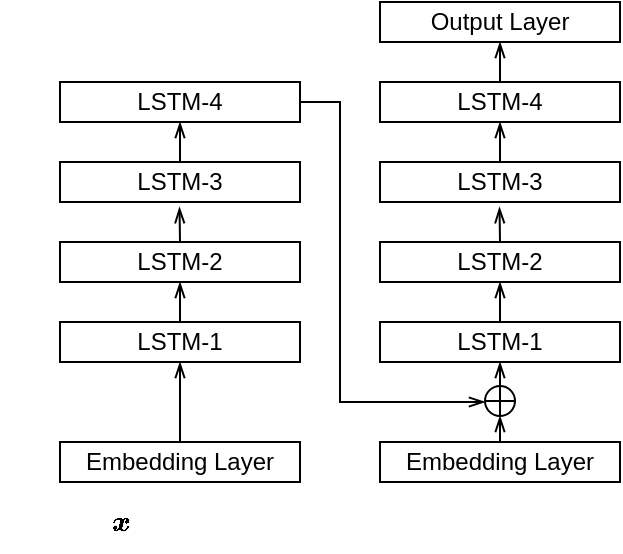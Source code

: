 <mxfile version="20.8.5" type="github">
  <diagram id="RZw11U9Z0QufpU0lCv-w" name="Page-1">
    <mxGraphModel dx="516" dy="350" grid="1" gridSize="10" guides="1" tooltips="1" connect="1" arrows="1" fold="1" page="1" pageScale="1" pageWidth="850" pageHeight="1100" math="1" shadow="0">
      <root>
        <mxCell id="0" />
        <mxCell id="1" parent="0" />
        <mxCell id="n8CdIjWMTedt_Ckutx07-6" style="edgeStyle=orthogonalEdgeStyle;rounded=0;orthogonalLoop=1;jettySize=auto;html=1;exitX=0.5;exitY=0;exitDx=0;exitDy=0;entryX=0.5;entryY=1;entryDx=0;entryDy=0;endArrow=openThin;endFill=0;" edge="1" parent="1" source="n8CdIjWMTedt_Ckutx07-1" target="n8CdIjWMTedt_Ckutx07-2">
          <mxGeometry relative="1" as="geometry" />
        </mxCell>
        <mxCell id="n8CdIjWMTedt_Ckutx07-1" value="Embedding Layer" style="rounded=0;whiteSpace=wrap;html=1;" vertex="1" parent="1">
          <mxGeometry x="360" y="380" width="120" height="20" as="geometry" />
        </mxCell>
        <mxCell id="n8CdIjWMTedt_Ckutx07-7" style="edgeStyle=orthogonalEdgeStyle;rounded=0;orthogonalLoop=1;jettySize=auto;html=1;exitX=0.5;exitY=0;exitDx=0;exitDy=0;entryX=0.5;entryY=1;entryDx=0;entryDy=0;endArrow=openThin;endFill=0;" edge="1" parent="1" source="n8CdIjWMTedt_Ckutx07-2" target="n8CdIjWMTedt_Ckutx07-3">
          <mxGeometry relative="1" as="geometry" />
        </mxCell>
        <mxCell id="n8CdIjWMTedt_Ckutx07-2" value="LSTM-1" style="rounded=0;whiteSpace=wrap;html=1;" vertex="1" parent="1">
          <mxGeometry x="360" y="320" width="120" height="20" as="geometry" />
        </mxCell>
        <mxCell id="n8CdIjWMTedt_Ckutx07-8" style="edgeStyle=orthogonalEdgeStyle;rounded=0;orthogonalLoop=1;jettySize=auto;html=1;exitX=0.5;exitY=0;exitDx=0;exitDy=0;entryX=0.498;entryY=1.13;entryDx=0;entryDy=0;entryPerimeter=0;endArrow=openThin;endFill=0;" edge="1" parent="1" source="n8CdIjWMTedt_Ckutx07-3" target="n8CdIjWMTedt_Ckutx07-4">
          <mxGeometry relative="1" as="geometry" />
        </mxCell>
        <mxCell id="n8CdIjWMTedt_Ckutx07-3" value="LSTM-2" style="rounded=0;whiteSpace=wrap;html=1;" vertex="1" parent="1">
          <mxGeometry x="360" y="280" width="120" height="20" as="geometry" />
        </mxCell>
        <mxCell id="n8CdIjWMTedt_Ckutx07-9" style="edgeStyle=orthogonalEdgeStyle;rounded=0;orthogonalLoop=1;jettySize=auto;html=1;exitX=0.5;exitY=0;exitDx=0;exitDy=0;entryX=0.5;entryY=1;entryDx=0;entryDy=0;endArrow=openThin;endFill=0;" edge="1" parent="1" source="n8CdIjWMTedt_Ckutx07-4" target="n8CdIjWMTedt_Ckutx07-5">
          <mxGeometry relative="1" as="geometry" />
        </mxCell>
        <mxCell id="n8CdIjWMTedt_Ckutx07-4" value="LSTM-3" style="rounded=0;whiteSpace=wrap;html=1;" vertex="1" parent="1">
          <mxGeometry x="360" y="240" width="120" height="20" as="geometry" />
        </mxCell>
        <mxCell id="n8CdIjWMTedt_Ckutx07-22" style="edgeStyle=orthogonalEdgeStyle;rounded=0;orthogonalLoop=1;jettySize=auto;html=1;exitX=1;exitY=0.5;exitDx=0;exitDy=0;entryX=0;entryY=1;entryDx=0;entryDy=0;endArrow=openThin;endFill=0;" edge="1" parent="1" source="n8CdIjWMTedt_Ckutx07-5" target="n8CdIjWMTedt_Ckutx07-19">
          <mxGeometry relative="1" as="geometry">
            <Array as="points">
              <mxPoint x="500" y="210" />
              <mxPoint x="500" y="360" />
              <mxPoint x="572" y="360" />
            </Array>
          </mxGeometry>
        </mxCell>
        <mxCell id="n8CdIjWMTedt_Ckutx07-5" value="LSTM-4" style="rounded=0;whiteSpace=wrap;html=1;" vertex="1" parent="1">
          <mxGeometry x="360" y="200" width="120" height="20" as="geometry" />
        </mxCell>
        <mxCell id="n8CdIjWMTedt_Ckutx07-20" style="edgeStyle=orthogonalEdgeStyle;rounded=0;orthogonalLoop=1;jettySize=auto;html=1;exitX=0.5;exitY=0;exitDx=0;exitDy=0;entryX=1;entryY=1;entryDx=0;entryDy=0;endArrow=openThin;endFill=0;" edge="1" parent="1" source="n8CdIjWMTedt_Ckutx07-11" target="n8CdIjWMTedt_Ckutx07-19">
          <mxGeometry relative="1" as="geometry" />
        </mxCell>
        <mxCell id="n8CdIjWMTedt_Ckutx07-11" value="Embedding Layer" style="rounded=0;whiteSpace=wrap;html=1;" vertex="1" parent="1">
          <mxGeometry x="520" y="380" width="120" height="20" as="geometry" />
        </mxCell>
        <mxCell id="n8CdIjWMTedt_Ckutx07-12" style="edgeStyle=orthogonalEdgeStyle;rounded=0;orthogonalLoop=1;jettySize=auto;html=1;exitX=0.5;exitY=0;exitDx=0;exitDy=0;entryX=0.5;entryY=1;entryDx=0;entryDy=0;endArrow=openThin;endFill=0;" edge="1" parent="1" source="n8CdIjWMTedt_Ckutx07-13" target="n8CdIjWMTedt_Ckutx07-15">
          <mxGeometry relative="1" as="geometry" />
        </mxCell>
        <mxCell id="n8CdIjWMTedt_Ckutx07-13" value="LSTM-1" style="rounded=0;whiteSpace=wrap;html=1;" vertex="1" parent="1">
          <mxGeometry x="520" y="320" width="120" height="20" as="geometry" />
        </mxCell>
        <mxCell id="n8CdIjWMTedt_Ckutx07-14" style="edgeStyle=orthogonalEdgeStyle;rounded=0;orthogonalLoop=1;jettySize=auto;html=1;exitX=0.5;exitY=0;exitDx=0;exitDy=0;entryX=0.498;entryY=1.13;entryDx=0;entryDy=0;entryPerimeter=0;endArrow=openThin;endFill=0;" edge="1" parent="1" source="n8CdIjWMTedt_Ckutx07-15" target="n8CdIjWMTedt_Ckutx07-17">
          <mxGeometry relative="1" as="geometry" />
        </mxCell>
        <mxCell id="n8CdIjWMTedt_Ckutx07-15" value="LSTM-2" style="rounded=0;whiteSpace=wrap;html=1;" vertex="1" parent="1">
          <mxGeometry x="520" y="280" width="120" height="20" as="geometry" />
        </mxCell>
        <mxCell id="n8CdIjWMTedt_Ckutx07-16" style="edgeStyle=orthogonalEdgeStyle;rounded=0;orthogonalLoop=1;jettySize=auto;html=1;exitX=0.5;exitY=0;exitDx=0;exitDy=0;entryX=0.5;entryY=1;entryDx=0;entryDy=0;endArrow=openThin;endFill=0;" edge="1" parent="1" source="n8CdIjWMTedt_Ckutx07-17" target="n8CdIjWMTedt_Ckutx07-18">
          <mxGeometry relative="1" as="geometry" />
        </mxCell>
        <mxCell id="n8CdIjWMTedt_Ckutx07-17" value="LSTM-3" style="rounded=0;whiteSpace=wrap;html=1;" vertex="1" parent="1">
          <mxGeometry x="520" y="240" width="120" height="20" as="geometry" />
        </mxCell>
        <mxCell id="n8CdIjWMTedt_Ckutx07-24" style="edgeStyle=orthogonalEdgeStyle;rounded=0;orthogonalLoop=1;jettySize=auto;html=1;exitX=0.5;exitY=0;exitDx=0;exitDy=0;entryX=0.5;entryY=1;entryDx=0;entryDy=0;endArrow=openThin;endFill=0;" edge="1" parent="1" source="n8CdIjWMTedt_Ckutx07-18" target="n8CdIjWMTedt_Ckutx07-23">
          <mxGeometry relative="1" as="geometry" />
        </mxCell>
        <mxCell id="n8CdIjWMTedt_Ckutx07-18" value="LSTM-4" style="rounded=0;whiteSpace=wrap;html=1;" vertex="1" parent="1">
          <mxGeometry x="520" y="200" width="120" height="20" as="geometry" />
        </mxCell>
        <mxCell id="n8CdIjWMTedt_Ckutx07-21" style="edgeStyle=orthogonalEdgeStyle;rounded=0;orthogonalLoop=1;jettySize=auto;html=1;exitX=0.5;exitY=0;exitDx=0;exitDy=0;entryX=0.5;entryY=1;entryDx=0;entryDy=0;endArrow=openThin;endFill=0;" edge="1" parent="1" source="n8CdIjWMTedt_Ckutx07-19" target="n8CdIjWMTedt_Ckutx07-13">
          <mxGeometry relative="1" as="geometry" />
        </mxCell>
        <mxCell id="n8CdIjWMTedt_Ckutx07-19" value="" style="shape=sumEllipse;perimeter=ellipsePerimeter;whiteSpace=wrap;html=1;backgroundOutline=1;rotation=45;" vertex="1" parent="1">
          <mxGeometry x="572.5" y="352" width="15" height="15" as="geometry" />
        </mxCell>
        <mxCell id="n8CdIjWMTedt_Ckutx07-23" value="Output Layer" style="rounded=0;whiteSpace=wrap;html=1;" vertex="1" parent="1">
          <mxGeometry x="520" y="160" width="120" height="20" as="geometry" />
        </mxCell>
        <mxCell id="n8CdIjWMTedt_Ckutx07-27" value="$$\boldsymbol x$$" style="text;html=1;align=center;verticalAlign=middle;resizable=0;points=[];autosize=1;strokeColor=none;fillColor=none;" vertex="1" parent="1">
          <mxGeometry x="330" y="405" width="120" height="30" as="geometry" />
        </mxCell>
      </root>
    </mxGraphModel>
  </diagram>
</mxfile>
